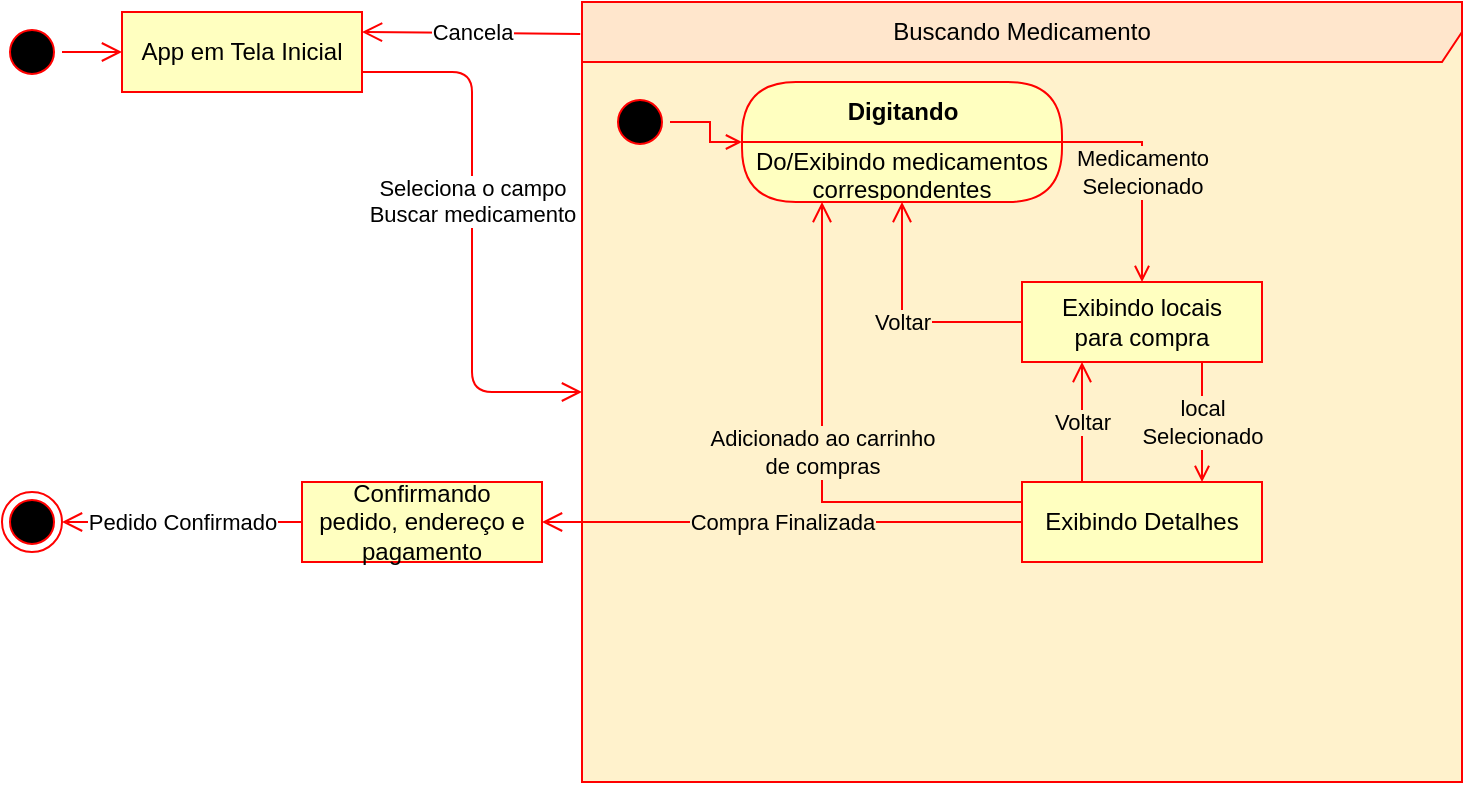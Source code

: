 <mxfile userAgent="Mozilla/5.0 (Windows NT 10.0; Win64; x64) AppleWebKit/537.36 (KHTML, like Gecko) Chrome/63.0.324.132 Safari/537.36" version="8.0.6" editor="www.draw.io" type="google"><diagram id="306dc111-e29d-df19-af24-5631c64a7dfa" name="Comprar"><mxGraphModel dx="946" dy="589" grid="1" gridSize="10" guides="1" tooltips="1" connect="1" arrows="1" fold="1" page="1" pageScale="1" pageWidth="827" pageHeight="1169" math="0" shadow="0"><root><mxCell id="0"/><mxCell id="1" parent="0"/><mxCell id="45aefb685cf9df30-1" value="Cancela" style="edgeStyle=none;rounded=0;html=1;entryX=1;entryY=0.25;endArrow=open;endFill=0;endSize=8;jettySize=auto;orthogonalLoop=1;strokeColor=#FF0000;exitX=-0.002;exitY=0.041;exitPerimeter=0;" edge="1" parent="1" source="726d0680e97c5dfb-12" target="726d0680e97c5dfb-4"><mxGeometry relative="1" as="geometry"/></mxCell><mxCell id="726d0680e97c5dfb-12" value="Buscando Medicamento" style="shape=umlFrame;whiteSpace=wrap;html=1;width=440;height=30;shadow=0;comic=0;strokeColor=#FF0000;swimlaneFillColor=#FFF2CC;fillColor=#ffe6cc;gradientColor=none;" vertex="1" parent="1"><mxGeometry x="339" y="85" width="440" height="390" as="geometry"/></mxCell><mxCell id="726d0680e97c5dfb-1" value="" style="ellipse;html=1;shape=startState;fillColor=#000000;strokeColor=#ff0000;" vertex="1" parent="1"><mxGeometry x="49" y="95" width="30" height="30" as="geometry"/></mxCell><mxCell id="726d0680e97c5dfb-2" value="" style="edgeStyle=orthogonalEdgeStyle;html=1;verticalAlign=bottom;endArrow=open;endSize=8;strokeColor=#ff0000;" edge="1" parent="1" source="726d0680e97c5dfb-1" target="726d0680e97c5dfb-4"><mxGeometry relative="1" as="geometry"><mxPoint x="-6" y="185" as="targetPoint"/></mxGeometry></mxCell><mxCell id="726d0680e97c5dfb-3" value="" style="ellipse;html=1;shape=endState;fillColor=#000000;strokeColor=#ff0000;" vertex="1" parent="1"><mxGeometry x="49" y="330" width="30" height="30" as="geometry"/></mxCell><mxCell id="726d0680e97c5dfb-4" value="App em Tela Inicial" style="rounded=1;whiteSpace=wrap;html=1;arcSize=0;fillColor=#ffffc0;strokeColor=#ff0000;" vertex="1" parent="1"><mxGeometry x="109" y="90" width="120" height="40" as="geometry"/></mxCell><mxCell id="726d0680e97c5dfb-5" value="Seleciona o campo&lt;div&gt;Buscar medicamento&lt;/div&gt;" style="edgeStyle=orthogonalEdgeStyle;html=1;verticalAlign=bottom;endArrow=open;endSize=8;strokeColor=#ff0000;exitX=1;exitY=0.75;" edge="1" parent="1" source="726d0680e97c5dfb-4" target="726d0680e97c5dfb-12"><mxGeometry relative="1" as="geometry"><mxPoint x="289" y="230" as="targetPoint"/></mxGeometry></mxCell><mxCell id="726d0680e97c5dfb-11" value="" style="ellipse;html=1;shape=startState;fillColor=#000000;strokeColor=#ff0000;" vertex="1" parent="1"><mxGeometry x="353" y="130" width="30" height="30" as="geometry"/></mxCell><mxCell id="45aefb685cf9df30-2" value="Voltar" style="edgeStyle=orthogonalEdgeStyle;rounded=0;html=1;endArrow=open;endFill=0;endSize=8;jettySize=auto;orthogonalLoop=1;strokeColor=#FF0000;exitX=0;exitY=0.5;labelBackgroundColor=#FFF2CC;" edge="1" parent="1" source="726d0680e97c5dfb-16" target="726d0680e97c5dfb-23"><mxGeometry relative="1" as="geometry"><mxPoint x="619" y="225" as="sourcePoint"/></mxGeometry></mxCell><mxCell id="726d0680e97c5dfb-16" value="Exibindo locais&lt;div&gt;para compra&lt;/div&gt;" style="rounded=1;whiteSpace=wrap;html=1;arcSize=0;fillColor=#ffffc0;strokeColor=#ff0000;" vertex="1" parent="1"><mxGeometry x="559" y="225" width="120" height="40" as="geometry"/></mxCell><mxCell id="726d0680e97c5dfb-18" style="edgeStyle=orthogonalEdgeStyle;rounded=0;html=1;jettySize=auto;orthogonalLoop=1;fillColor=#f8cecc;strokeColor=#FF0000;endArrow=open;endFill=0;entryX=0;entryY=0.5;" edge="1" parent="1" source="726d0680e97c5dfb-11" target="726d0680e97c5dfb-22"><mxGeometry relative="1" as="geometry"><mxPoint x="419" y="140" as="targetPoint"/></mxGeometry></mxCell><mxCell id="726d0680e97c5dfb-21" value="Medicamento&lt;div&gt;Selecionado&lt;/div&gt;" style="edgeStyle=orthogonalEdgeStyle;rounded=0;html=1;endArrow=open;endFill=0;jettySize=auto;orthogonalLoop=1;strokeColor=#FF0000;exitX=1;exitY=0.5;fontColor=#000000;labelBackgroundColor=#FFF2CC;" edge="1" parent="1" source="726d0680e97c5dfb-22" target="726d0680e97c5dfb-16"><mxGeometry relative="1" as="geometry"><mxPoint x="649" y="245" as="sourcePoint"/></mxGeometry></mxCell><mxCell id="726d0680e97c5dfb-22" value="Digitando" style="swimlane;html=1;fontStyle=1;align=center;verticalAlign=middle;childLayout=stackLayout;horizontal=1;startSize=30;horizontalStack=0;resizeParent=0;resizeLast=1;container=0;collapsible=0;rounded=1;arcSize=30;strokeColor=#ff0000;fillColor=#ffffc0;swimlaneFillColor=#ffffc0;shadow=0;comic=0;" vertex="1" parent="1"><mxGeometry x="419" y="125" width="160" height="60" as="geometry"/></mxCell><mxCell id="726d0680e97c5dfb-23" value="Do/Exibindo medicamentos&lt;div style=&quot;text-align: center&quot;&gt;correspondentes&lt;/div&gt;" style="text;html=1;strokeColor=none;fillColor=none;align=center;verticalAlign=middle;spacingLeft=4;spacingRight=4;whiteSpace=wrap;overflow=hidden;rotatable=0;" vertex="1" parent="726d0680e97c5dfb-22"><mxGeometry y="30" width="160" height="30" as="geometry"/></mxCell><mxCell id="45aefb685cf9df30-3" value="Voltar" style="edgeStyle=orthogonalEdgeStyle;rounded=0;html=1;labelBackgroundColor=#FFF2CC;endArrow=open;endFill=0;endSize=8;jettySize=auto;orthogonalLoop=1;strokeColor=#FF0000;exitX=0.25;exitY=0;entryX=0.25;entryY=1;" edge="1" parent="1" source="726d0680e97c5dfb-25" target="726d0680e97c5dfb-16"><mxGeometry relative="1" as="geometry"/></mxCell><mxCell id="45aefb685cf9df30-7" value="Compra Finalizada" style="edgeStyle=orthogonalEdgeStyle;rounded=0;html=1;labelBackgroundColor=#FFF2CC;endArrow=open;endFill=0;endSize=8;jettySize=auto;orthogonalLoop=1;strokeColor=#FF0000;" edge="1" parent="1" source="726d0680e97c5dfb-25" target="45aefb685cf9df30-4"><mxGeometry relative="1" as="geometry"/></mxCell><mxCell id="45aefb685cf9df30-9" value="Adicionado ao carrinho&lt;div&gt;de compras&lt;/div&gt;" style="edgeStyle=orthogonalEdgeStyle;rounded=0;html=1;labelBackgroundColor=#FFF2CC;endArrow=open;endFill=0;endSize=8;jettySize=auto;orthogonalLoop=1;strokeColor=#FF0000;exitX=0;exitY=0.25;entryX=0.25;entryY=1;" edge="1" parent="1" source="726d0680e97c5dfb-25" target="726d0680e97c5dfb-23"><mxGeometry relative="1" as="geometry"/></mxCell><mxCell id="726d0680e97c5dfb-25" value="Exibindo Detalhes" style="rounded=1;whiteSpace=wrap;html=1;arcSize=0;fillColor=#ffffc0;strokeColor=#ff0000;" vertex="1" parent="1"><mxGeometry x="559" y="325" width="120" height="40" as="geometry"/></mxCell><mxCell id="726d0680e97c5dfb-26" value="local&lt;div&gt;Selecionado&lt;/div&gt;" style="edgeStyle=orthogonalEdgeStyle;rounded=0;html=1;labelBackgroundColor=#FFF2CC;endArrow=open;endFill=0;jettySize=auto;orthogonalLoop=1;strokeColor=#FF0000;fontColor=#000000;exitX=0.75;exitY=1;entryX=0.75;entryY=0;" edge="1" parent="1" source="726d0680e97c5dfb-16" target="726d0680e97c5dfb-25"><mxGeometry relative="1" as="geometry"/></mxCell><mxCell id="45aefb685cf9df30-11" value="Pedido Confirmado" style="edgeStyle=orthogonalEdgeStyle;rounded=0;html=1;labelBackgroundColor=#FFFFFF;endArrow=open;endFill=0;endSize=8;jettySize=auto;orthogonalLoop=1;strokeColor=#FF0000;" edge="1" parent="1" source="45aefb685cf9df30-4" target="726d0680e97c5dfb-3"><mxGeometry relative="1" as="geometry"/></mxCell><mxCell id="45aefb685cf9df30-4" value="Confirmando pedido,&amp;nbsp;&lt;span&gt;endereço e pagamento&lt;/span&gt;" style="rounded=1;whiteSpace=wrap;html=1;arcSize=0;fillColor=#ffffc0;strokeColor=#ff0000;" vertex="1" parent="1"><mxGeometry x="199" y="325" width="120" height="40" as="geometry"/></mxCell><mxCell id="45aefb685cf9df30-6" style="edgeStyle=orthogonalEdgeStyle;rounded=0;html=1;exitX=0.5;exitY=1;entryX=0.5;entryY=1;labelBackgroundColor=#FFF2CC;endArrow=open;endFill=0;endSize=8;jettySize=auto;orthogonalLoop=1;strokeColor=#FF0000;" edge="1" parent="1" source="45aefb685cf9df30-4" target="45aefb685cf9df30-4"><mxGeometry relative="1" as="geometry"/></mxCell></root></mxGraphModel></diagram></mxfile>